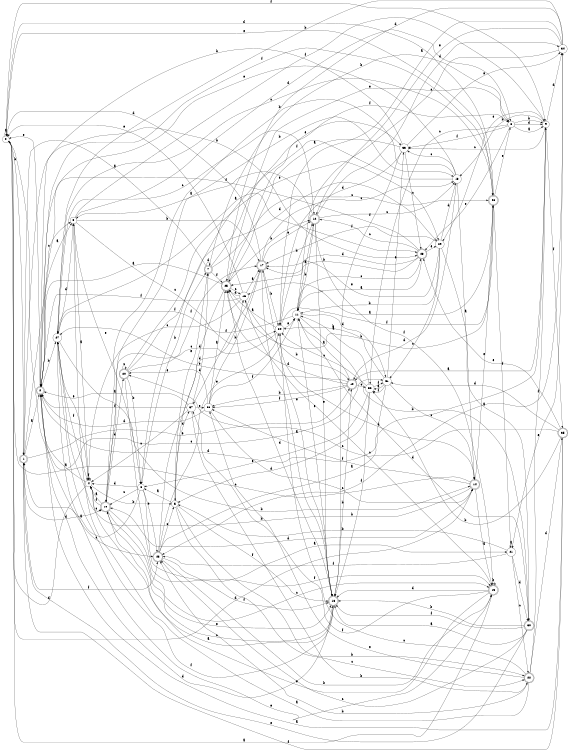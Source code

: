 digraph n31_2 {
__start0 [label="" shape="none"];

rankdir=LR;
size="8,5";

s0 [style="filled", color="black", fillcolor="white" shape="circle", label="0"];
s1 [style="rounded,filled", color="black", fillcolor="white" shape="doublecircle", label="1"];
s2 [style="rounded,filled", color="black", fillcolor="white" shape="doublecircle", label="2"];
s3 [style="filled", color="black", fillcolor="white" shape="circle", label="3"];
s4 [style="filled", color="black", fillcolor="white" shape="circle", label="4"];
s5 [style="filled", color="black", fillcolor="white" shape="circle", label="5"];
s6 [style="filled", color="black", fillcolor="white" shape="circle", label="6"];
s7 [style="rounded,filled", color="black", fillcolor="white" shape="doublecircle", label="7"];
s8 [style="filled", color="black", fillcolor="white" shape="circle", label="8"];
s9 [style="filled", color="black", fillcolor="white" shape="circle", label="9"];
s10 [style="rounded,filled", color="black", fillcolor="white" shape="doublecircle", label="10"];
s11 [style="filled", color="black", fillcolor="white" shape="circle", label="11"];
s12 [style="rounded,filled", color="black", fillcolor="white" shape="doublecircle", label="12"];
s13 [style="filled", color="black", fillcolor="white" shape="circle", label="13"];
s14 [style="rounded,filled", color="black", fillcolor="white" shape="doublecircle", label="14"];
s15 [style="rounded,filled", color="black", fillcolor="white" shape="doublecircle", label="15"];
s16 [style="filled", color="black", fillcolor="white" shape="circle", label="16"];
s17 [style="rounded,filled", color="black", fillcolor="white" shape="doublecircle", label="17"];
s18 [style="rounded,filled", color="black", fillcolor="white" shape="doublecircle", label="18"];
s19 [style="rounded,filled", color="black", fillcolor="white" shape="doublecircle", label="19"];
s20 [style="rounded,filled", color="black", fillcolor="white" shape="doublecircle", label="20"];
s21 [style="filled", color="black", fillcolor="white" shape="circle", label="21"];
s22 [style="rounded,filled", color="black", fillcolor="white" shape="doublecircle", label="22"];
s23 [style="rounded,filled", color="black", fillcolor="white" shape="doublecircle", label="23"];
s24 [style="filled", color="black", fillcolor="white" shape="circle", label="24"];
s25 [style="rounded,filled", color="black", fillcolor="white" shape="doublecircle", label="25"];
s26 [style="rounded,filled", color="black", fillcolor="white" shape="doublecircle", label="26"];
s27 [style="filled", color="black", fillcolor="white" shape="circle", label="27"];
s28 [style="rounded,filled", color="black", fillcolor="white" shape="doublecircle", label="28"];
s29 [style="filled", color="black", fillcolor="white" shape="circle", label="29"];
s30 [style="rounded,filled", color="black", fillcolor="white" shape="doublecircle", label="30"];
s31 [style="filled", color="black", fillcolor="white" shape="circle", label="31"];
s32 [style="filled", color="black", fillcolor="white" shape="circle", label="32"];
s33 [style="filled", color="black", fillcolor="white" shape="circle", label="33"];
s34 [style="filled", color="black", fillcolor="white" shape="circle", label="34"];
s35 [style="rounded,filled", color="black", fillcolor="white" shape="doublecircle", label="35"];
s36 [style="filled", color="black", fillcolor="white" shape="circle", label="36"];
s37 [style="filled", color="black", fillcolor="white" shape="circle", label="37"];
s0 -> s0 [label="a"];
s0 -> s1 [label="b"];
s0 -> s31 [label="c"];
s0 -> s14 [label="d"];
s0 -> s26 [label="e"];
s0 -> s9 [label="f"];
s1 -> s2 [label="a"];
s1 -> s28 [label="b"];
s1 -> s3 [label="c"];
s1 -> s19 [label="d"];
s1 -> s10 [label="e"];
s1 -> s23 [label="f"];
s2 -> s3 [label="a"];
s2 -> s27 [label="b"];
s2 -> s23 [label="c"];
s2 -> s18 [label="d"];
s2 -> s0 [label="e"];
s2 -> s26 [label="f"];
s3 -> s4 [label="a"];
s3 -> s17 [label="b"];
s3 -> s24 [label="c"];
s3 -> s8 [label="d"];
s3 -> s6 [label="e"];
s3 -> s9 [label="f"];
s4 -> s2 [label="a"];
s4 -> s5 [label="b"];
s4 -> s19 [label="c"];
s4 -> s0 [label="d"];
s4 -> s27 [label="e"];
s4 -> s4 [label="f"];
s5 -> s6 [label="a"];
s5 -> s22 [label="b"];
s5 -> s22 [label="c"];
s5 -> s37 [label="d"];
s5 -> s7 [label="e"];
s5 -> s18 [label="f"];
s6 -> s1 [label="a"];
s6 -> s7 [label="b"];
s6 -> s19 [label="c"];
s6 -> s4 [label="d"];
s6 -> s23 [label="e"];
s6 -> s15 [label="f"];
s7 -> s1 [label="a"];
s7 -> s8 [label="b"];
s7 -> s26 [label="c"];
s7 -> s7 [label="d"];
s7 -> s33 [label="e"];
s7 -> s25 [label="f"];
s8 -> s9 [label="a"];
s8 -> s9 [label="b"];
s8 -> s32 [label="c"];
s8 -> s9 [label="d"];
s8 -> s28 [label="e"];
s8 -> s33 [label="f"];
s9 -> s10 [label="a"];
s9 -> s13 [label="b"];
s9 -> s33 [label="c"];
s9 -> s34 [label="d"];
s9 -> s29 [label="e"];
s9 -> s35 [label="f"];
s10 -> s11 [label="a"];
s10 -> s36 [label="b"];
s10 -> s32 [label="c"];
s10 -> s25 [label="d"];
s10 -> s27 [label="e"];
s10 -> s36 [label="f"];
s11 -> s12 [label="a"];
s11 -> s30 [label="b"];
s11 -> s28 [label="c"];
s11 -> s31 [label="d"];
s11 -> s18 [label="e"];
s11 -> s27 [label="f"];
s12 -> s3 [label="a"];
s12 -> s11 [label="b"];
s12 -> s13 [label="c"];
s12 -> s34 [label="d"];
s12 -> s18 [label="e"];
s12 -> s15 [label="f"];
s13 -> s14 [label="a"];
s13 -> s19 [label="b"];
s13 -> s33 [label="c"];
s13 -> s10 [label="d"];
s13 -> s2 [label="e"];
s13 -> s6 [label="f"];
s14 -> s15 [label="a"];
s14 -> s27 [label="b"];
s14 -> s0 [label="c"];
s14 -> s19 [label="d"];
s14 -> s26 [label="e"];
s14 -> s36 [label="f"];
s15 -> s0 [label="a"];
s15 -> s15 [label="b"];
s15 -> s16 [label="c"];
s15 -> s18 [label="d"];
s15 -> s19 [label="e"];
s15 -> s37 [label="f"];
s16 -> s17 [label="a"];
s16 -> s10 [label="b"];
s16 -> s4 [label="c"];
s16 -> s25 [label="d"];
s16 -> s0 [label="e"];
s16 -> s2 [label="f"];
s17 -> s18 [label="a"];
s17 -> s24 [label="b"];
s17 -> s13 [label="c"];
s17 -> s0 [label="d"];
s17 -> s12 [label="e"];
s17 -> s37 [label="f"];
s18 -> s4 [label="a"];
s18 -> s10 [label="b"];
s18 -> s19 [label="c"];
s18 -> s25 [label="d"];
s18 -> s17 [label="e"];
s18 -> s27 [label="f"];
s19 -> s4 [label="a"];
s19 -> s13 [label="b"];
s19 -> s15 [label="c"];
s19 -> s20 [label="d"];
s19 -> s18 [label="e"];
s19 -> s4 [label="f"];
s20 -> s21 [label="a"];
s20 -> s6 [label="b"];
s20 -> s20 [label="c"];
s20 -> s29 [label="d"];
s20 -> s29 [label="e"];
s20 -> s17 [label="f"];
s21 -> s21 [label="a"];
s21 -> s5 [label="b"];
s21 -> s22 [label="c"];
s21 -> s30 [label="d"];
s21 -> s34 [label="e"];
s21 -> s23 [label="f"];
s22 -> s3 [label="a"];
s22 -> s23 [label="b"];
s22 -> s24 [label="c"];
s22 -> s35 [label="d"];
s22 -> s36 [label="e"];
s22 -> s9 [label="f"];
s23 -> s9 [label="a"];
s23 -> s15 [label="b"];
s23 -> s5 [label="c"];
s23 -> s16 [label="d"];
s23 -> s24 [label="e"];
s23 -> s18 [label="f"];
s24 -> s25 [label="a"];
s24 -> s12 [label="b"];
s24 -> s19 [label="c"];
s24 -> s14 [label="d"];
s24 -> s11 [label="e"];
s24 -> s26 [label="f"];
s25 -> s2 [label="a"];
s25 -> s12 [label="b"];
s25 -> s16 [label="c"];
s25 -> s5 [label="d"];
s25 -> s8 [label="e"];
s25 -> s8 [label="f"];
s26 -> s16 [label="a"];
s26 -> s25 [label="b"];
s26 -> s27 [label="c"];
s26 -> s0 [label="d"];
s26 -> s8 [label="e"];
s26 -> s21 [label="f"];
s27 -> s28 [label="a"];
s27 -> s14 [label="b"];
s27 -> s12 [label="c"];
s27 -> s3 [label="d"];
s27 -> s15 [label="e"];
s27 -> s4 [label="f"];
s28 -> s11 [label="a"];
s28 -> s25 [label="b"];
s28 -> s12 [label="c"];
s28 -> s17 [label="d"];
s28 -> s29 [label="e"];
s28 -> s2 [label="f"];
s29 -> s30 [label="a"];
s29 -> s11 [label="b"];
s29 -> s31 [label="c"];
s29 -> s13 [label="d"];
s29 -> s17 [label="e"];
s29 -> s17 [label="f"];
s30 -> s18 [label="a"];
s30 -> s18 [label="b"];
s30 -> s23 [label="c"];
s30 -> s11 [label="d"];
s30 -> s1 [label="e"];
s30 -> s18 [label="f"];
s31 -> s32 [label="a"];
s31 -> s24 [label="b"];
s31 -> s14 [label="c"];
s31 -> s2 [label="d"];
s31 -> s33 [label="e"];
s31 -> s32 [label="f"];
s32 -> s11 [label="a"];
s32 -> s18 [label="b"];
s32 -> s24 [label="c"];
s32 -> s5 [label="d"];
s32 -> s6 [label="e"];
s32 -> s31 [label="f"];
s33 -> s25 [label="a"];
s33 -> s2 [label="b"];
s33 -> s28 [label="c"];
s33 -> s24 [label="d"];
s33 -> s34 [label="e"];
s33 -> s18 [label="f"];
s34 -> s24 [label="a"];
s34 -> s27 [label="b"];
s34 -> s11 [label="c"];
s34 -> s25 [label="d"];
s34 -> s12 [label="e"];
s34 -> s23 [label="f"];
s35 -> s2 [label="a"];
s35 -> s32 [label="b"];
s35 -> s20 [label="c"];
s35 -> s31 [label="d"];
s35 -> s28 [label="e"];
s35 -> s1 [label="f"];
s36 -> s25 [label="a"];
s36 -> s17 [label="b"];
s36 -> s14 [label="c"];
s36 -> s2 [label="d"];
s36 -> s20 [label="e"];
s36 -> s11 [label="f"];
s37 -> s2 [label="a"];
s37 -> s22 [label="b"];
s37 -> s4 [label="c"];
s37 -> s7 [label="d"];
s37 -> s36 [label="e"];
s37 -> s2 [label="f"];

}